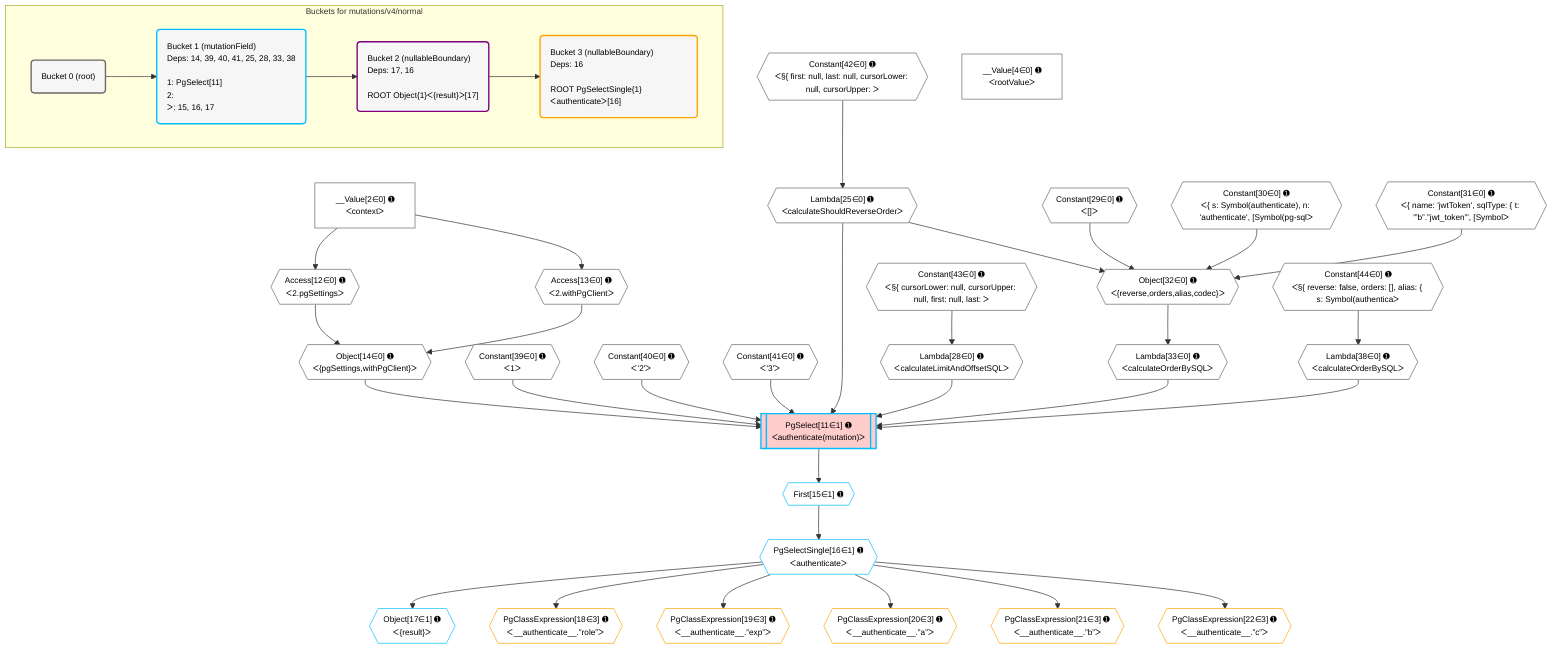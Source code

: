 %%{init: {'themeVariables': { 'fontSize': '12px'}}}%%
graph TD
    classDef path fill:#eee,stroke:#000,color:#000
    classDef plan fill:#fff,stroke-width:1px,color:#000
    classDef itemplan fill:#fff,stroke-width:2px,color:#000
    classDef unbatchedplan fill:#dff,stroke-width:1px,color:#000
    classDef sideeffectplan fill:#fcc,stroke-width:2px,color:#000
    classDef bucket fill:#f6f6f6,color:#000,stroke-width:2px,text-align:left


    %% plan dependencies
    Object32{{"Object[32∈0] ➊<br />ᐸ{reverse,orders,alias,codec}ᐳ"}}:::plan
    Lambda25{{"Lambda[25∈0] ➊<br />ᐸcalculateShouldReverseOrderᐳ"}}:::plan
    Constant29{{"Constant[29∈0] ➊<br />ᐸ[]ᐳ"}}:::plan
    Constant30{{"Constant[30∈0] ➊<br />ᐸ{ s: Symbol(authenticate), n: 'authenticate', [Symbol(pg-sqlᐳ"}}:::plan
    Constant31{{"Constant[31∈0] ➊<br />ᐸ{ name: 'jwtToken', sqlType: { t: '”b”.”jwt_token”', [Symbolᐳ"}}:::plan
    Lambda25 & Constant29 & Constant30 & Constant31 --> Object32
    Object14{{"Object[14∈0] ➊<br />ᐸ{pgSettings,withPgClient}ᐳ"}}:::plan
    Access12{{"Access[12∈0] ➊<br />ᐸ2.pgSettingsᐳ"}}:::plan
    Access13{{"Access[13∈0] ➊<br />ᐸ2.withPgClientᐳ"}}:::plan
    Access12 & Access13 --> Object14
    __Value2["__Value[2∈0] ➊<br />ᐸcontextᐳ"]:::plan
    __Value2 --> Access12
    __Value2 --> Access13
    Constant42{{"Constant[42∈0] ➊<br />ᐸ§{ first: null, last: null, cursorLower: null, cursorUpper: ᐳ"}}:::plan
    Constant42 --> Lambda25
    Lambda28{{"Lambda[28∈0] ➊<br />ᐸcalculateLimitAndOffsetSQLᐳ"}}:::plan
    Constant43{{"Constant[43∈0] ➊<br />ᐸ§{ cursorLower: null, cursorUpper: null, first: null, last: ᐳ"}}:::plan
    Constant43 --> Lambda28
    Lambda33{{"Lambda[33∈0] ➊<br />ᐸcalculateOrderBySQLᐳ"}}:::plan
    Object32 --> Lambda33
    Lambda38{{"Lambda[38∈0] ➊<br />ᐸcalculateOrderBySQLᐳ"}}:::plan
    Constant44{{"Constant[44∈0] ➊<br />ᐸ§{ reverse: false, orders: [], alias: { s: Symbol(authenticaᐳ"}}:::plan
    Constant44 --> Lambda38
    __Value4["__Value[4∈0] ➊<br />ᐸrootValueᐳ"]:::plan
    Constant39{{"Constant[39∈0] ➊<br />ᐸ1ᐳ"}}:::plan
    Constant40{{"Constant[40∈0] ➊<br />ᐸ'2'ᐳ"}}:::plan
    Constant41{{"Constant[41∈0] ➊<br />ᐸ'3'ᐳ"}}:::plan
    PgSelect11[["PgSelect[11∈1] ➊<br />ᐸauthenticate(mutation)ᐳ"]]:::sideeffectplan
    Object14 & Constant39 & Constant40 & Constant41 & Lambda25 & Lambda28 & Lambda33 & Lambda38 --> PgSelect11
    First15{{"First[15∈1] ➊"}}:::plan
    PgSelect11 --> First15
    PgSelectSingle16{{"PgSelectSingle[16∈1] ➊<br />ᐸauthenticateᐳ"}}:::plan
    First15 --> PgSelectSingle16
    Object17{{"Object[17∈1] ➊<br />ᐸ{result}ᐳ"}}:::plan
    PgSelectSingle16 --> Object17
    PgClassExpression18{{"PgClassExpression[18∈3] ➊<br />ᐸ__authenticate__.”role”ᐳ"}}:::plan
    PgSelectSingle16 --> PgClassExpression18
    PgClassExpression19{{"PgClassExpression[19∈3] ➊<br />ᐸ__authenticate__.”exp”ᐳ"}}:::plan
    PgSelectSingle16 --> PgClassExpression19
    PgClassExpression20{{"PgClassExpression[20∈3] ➊<br />ᐸ__authenticate__.”a”ᐳ"}}:::plan
    PgSelectSingle16 --> PgClassExpression20
    PgClassExpression21{{"PgClassExpression[21∈3] ➊<br />ᐸ__authenticate__.”b”ᐳ"}}:::plan
    PgSelectSingle16 --> PgClassExpression21
    PgClassExpression22{{"PgClassExpression[22∈3] ➊<br />ᐸ__authenticate__.”c”ᐳ"}}:::plan
    PgSelectSingle16 --> PgClassExpression22

    %% define steps

    subgraph "Buckets for mutations/v4/normal"
    Bucket0("Bucket 0 (root)"):::bucket
    classDef bucket0 stroke:#696969
    class Bucket0,__Value2,__Value4,Access12,Access13,Object14,Lambda25,Lambda28,Constant29,Constant30,Constant31,Object32,Lambda33,Lambda38,Constant39,Constant40,Constant41,Constant42,Constant43,Constant44 bucket0
    Bucket1("Bucket 1 (mutationField)<br />Deps: 14, 39, 40, 41, 25, 28, 33, 38<br /><br />1: PgSelect[11]<br />2: <br />ᐳ: 15, 16, 17"):::bucket
    classDef bucket1 stroke:#00bfff
    class Bucket1,PgSelect11,First15,PgSelectSingle16,Object17 bucket1
    Bucket2("Bucket 2 (nullableBoundary)<br />Deps: 17, 16<br /><br />ROOT Object{1}ᐸ{result}ᐳ[17]"):::bucket
    classDef bucket2 stroke:#7f007f
    class Bucket2 bucket2
    Bucket3("Bucket 3 (nullableBoundary)<br />Deps: 16<br /><br />ROOT PgSelectSingle{1}ᐸauthenticateᐳ[16]"):::bucket
    classDef bucket3 stroke:#ffa500
    class Bucket3,PgClassExpression18,PgClassExpression19,PgClassExpression20,PgClassExpression21,PgClassExpression22 bucket3
    Bucket0 --> Bucket1
    Bucket1 --> Bucket2
    Bucket2 --> Bucket3
    end